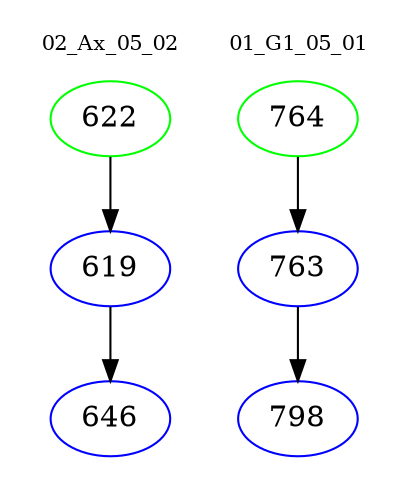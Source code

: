 digraph{
subgraph cluster_0 {
color = white
label = "02_Ax_05_02";
fontsize=10;
T0_622 [label="622", color="green"]
T0_622 -> T0_619 [color="black"]
T0_619 [label="619", color="blue"]
T0_619 -> T0_646 [color="black"]
T0_646 [label="646", color="blue"]
}
subgraph cluster_1 {
color = white
label = "01_G1_05_01";
fontsize=10;
T1_764 [label="764", color="green"]
T1_764 -> T1_763 [color="black"]
T1_763 [label="763", color="blue"]
T1_763 -> T1_798 [color="black"]
T1_798 [label="798", color="blue"]
}
}
